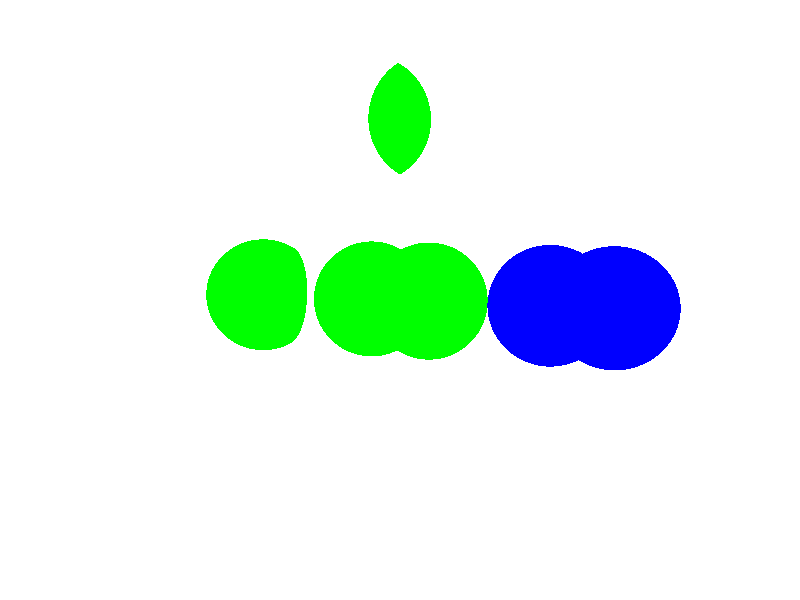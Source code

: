 #include "colors.inc"

//camara
camera{
   location <2,2,-10>  
   look_at <0,0,0>
} 
// panoramic lens for wide field of view with less distortion
/*camera {
  panoramic
  location <2, 2, -10>                  // position
  look_at  <0, 0,  0>                  // view
  right    x*image_width/image_height  // aspect
  // angle    180                      // field (constant 180 degrees!!)
}*/

//fuente de luz
light_source{
   <-10,10,-10>   
   color White
}

//color de fondo del escenario
background{ White }  

//plano
plane{ y, -1 texture{ pigment{ White * 2 } } }

//union
union{
    sphere{ <0,0,0>, 1 translate <-0.5,0,0> }
    sphere{ <0,0,0>, 1 translate <0.5,0,0> }
    texture{ pigment { Green } }
}

//difference         
difference{
    sphere{ <0,0,0>, 1 translate <-0.5,0,0> }
    sphere{ <0,0,0>, 1 translate <0.5,0,0> } 
    translate <-2,0,0>
    texture{ pigment { Green } }
}
  
//union vs merge
union{
    sphere{ <0,0,0>, 1 translate <-0.5,0,0> }
    sphere{ <0,0,0>, 1 translate <0.5,0,0> } 
    translate <3,0,0>
    texture{ pigment { rgbf <0,0,1,.8> } }
}  

//intersection
intersection{
    sphere{ <0,0,0>, 1 translate <-0.5,0,0> }
    sphere{ <0,0,0>, 1 translate <0.5,0,0> } 
    translate <0,3,0>
    texture{ pigment { Green } }
}

 
 